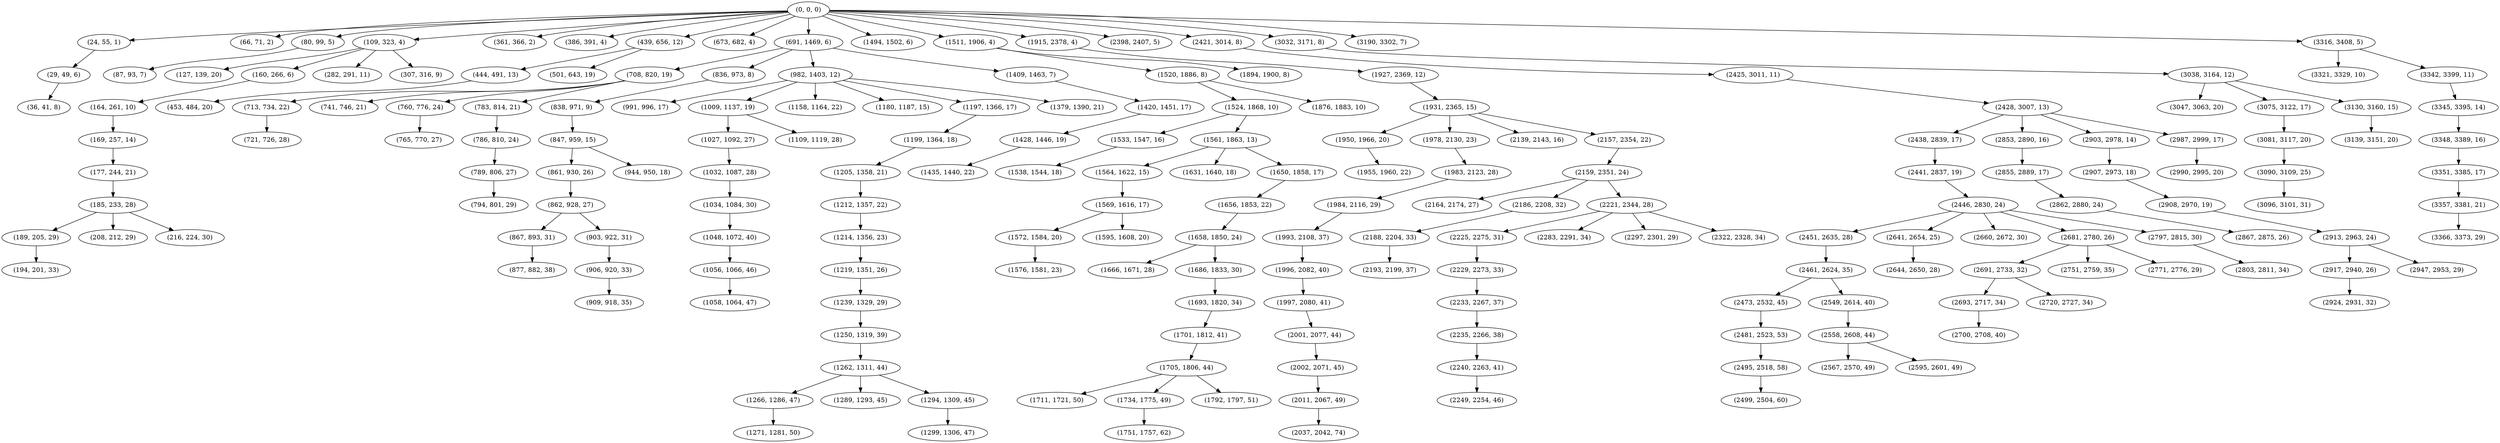 digraph tree {
    "(0, 0, 0)";
    "(24, 55, 1)";
    "(29, 49, 6)";
    "(36, 41, 8)";
    "(66, 71, 2)";
    "(80, 99, 5)";
    "(87, 93, 7)";
    "(109, 323, 4)";
    "(127, 139, 20)";
    "(160, 266, 6)";
    "(164, 261, 10)";
    "(169, 257, 14)";
    "(177, 244, 21)";
    "(185, 233, 28)";
    "(189, 205, 29)";
    "(194, 201, 33)";
    "(208, 212, 29)";
    "(216, 224, 30)";
    "(282, 291, 11)";
    "(307, 316, 9)";
    "(361, 366, 2)";
    "(386, 391, 4)";
    "(439, 656, 12)";
    "(444, 491, 13)";
    "(453, 484, 20)";
    "(501, 643, 19)";
    "(673, 682, 4)";
    "(691, 1469, 6)";
    "(708, 820, 19)";
    "(713, 734, 22)";
    "(721, 726, 28)";
    "(741, 746, 21)";
    "(760, 776, 24)";
    "(765, 770, 27)";
    "(783, 814, 21)";
    "(786, 810, 24)";
    "(789, 806, 27)";
    "(794, 801, 29)";
    "(836, 973, 8)";
    "(838, 971, 9)";
    "(847, 959, 15)";
    "(861, 930, 26)";
    "(862, 928, 27)";
    "(867, 893, 31)";
    "(877, 882, 38)";
    "(903, 922, 31)";
    "(906, 920, 33)";
    "(909, 918, 35)";
    "(944, 950, 18)";
    "(982, 1403, 12)";
    "(991, 996, 17)";
    "(1009, 1137, 19)";
    "(1027, 1092, 27)";
    "(1032, 1087, 28)";
    "(1034, 1084, 30)";
    "(1048, 1072, 40)";
    "(1056, 1066, 46)";
    "(1058, 1064, 47)";
    "(1109, 1119, 28)";
    "(1158, 1164, 22)";
    "(1180, 1187, 15)";
    "(1197, 1366, 17)";
    "(1199, 1364, 18)";
    "(1205, 1358, 21)";
    "(1212, 1357, 22)";
    "(1214, 1356, 23)";
    "(1219, 1351, 26)";
    "(1239, 1329, 29)";
    "(1250, 1319, 39)";
    "(1262, 1311, 44)";
    "(1266, 1286, 47)";
    "(1271, 1281, 50)";
    "(1289, 1293, 45)";
    "(1294, 1309, 45)";
    "(1299, 1306, 47)";
    "(1379, 1390, 21)";
    "(1409, 1463, 7)";
    "(1420, 1451, 17)";
    "(1428, 1446, 19)";
    "(1435, 1440, 22)";
    "(1494, 1502, 6)";
    "(1511, 1906, 4)";
    "(1520, 1886, 8)";
    "(1524, 1868, 10)";
    "(1533, 1547, 16)";
    "(1538, 1544, 18)";
    "(1561, 1863, 13)";
    "(1564, 1622, 15)";
    "(1569, 1616, 17)";
    "(1572, 1584, 20)";
    "(1576, 1581, 23)";
    "(1595, 1608, 20)";
    "(1631, 1640, 18)";
    "(1650, 1858, 17)";
    "(1656, 1853, 22)";
    "(1658, 1850, 24)";
    "(1666, 1671, 28)";
    "(1686, 1833, 30)";
    "(1693, 1820, 34)";
    "(1701, 1812, 41)";
    "(1705, 1806, 44)";
    "(1711, 1721, 50)";
    "(1734, 1775, 49)";
    "(1751, 1757, 62)";
    "(1792, 1797, 51)";
    "(1876, 1883, 10)";
    "(1894, 1900, 8)";
    "(1915, 2378, 4)";
    "(1927, 2369, 12)";
    "(1931, 2365, 15)";
    "(1950, 1966, 20)";
    "(1955, 1960, 22)";
    "(1978, 2130, 23)";
    "(1983, 2123, 28)";
    "(1984, 2116, 29)";
    "(1993, 2108, 37)";
    "(1996, 2082, 40)";
    "(1997, 2080, 41)";
    "(2001, 2077, 44)";
    "(2002, 2071, 45)";
    "(2011, 2067, 49)";
    "(2037, 2042, 74)";
    "(2139, 2143, 16)";
    "(2157, 2354, 22)";
    "(2159, 2351, 24)";
    "(2164, 2174, 27)";
    "(2186, 2208, 32)";
    "(2188, 2204, 33)";
    "(2193, 2199, 37)";
    "(2221, 2344, 28)";
    "(2225, 2275, 31)";
    "(2229, 2273, 33)";
    "(2233, 2267, 37)";
    "(2235, 2266, 38)";
    "(2240, 2263, 41)";
    "(2249, 2254, 46)";
    "(2283, 2291, 34)";
    "(2297, 2301, 29)";
    "(2322, 2328, 34)";
    "(2398, 2407, 5)";
    "(2421, 3014, 8)";
    "(2425, 3011, 11)";
    "(2428, 3007, 13)";
    "(2438, 2839, 17)";
    "(2441, 2837, 19)";
    "(2446, 2830, 24)";
    "(2451, 2635, 28)";
    "(2461, 2624, 35)";
    "(2473, 2532, 45)";
    "(2481, 2523, 53)";
    "(2495, 2518, 58)";
    "(2499, 2504, 60)";
    "(2549, 2614, 40)";
    "(2558, 2608, 44)";
    "(2567, 2570, 49)";
    "(2595, 2601, 49)";
    "(2641, 2654, 25)";
    "(2644, 2650, 28)";
    "(2660, 2672, 30)";
    "(2681, 2780, 26)";
    "(2691, 2733, 32)";
    "(2693, 2717, 34)";
    "(2700, 2708, 40)";
    "(2720, 2727, 34)";
    "(2751, 2759, 35)";
    "(2771, 2776, 29)";
    "(2797, 2815, 30)";
    "(2803, 2811, 34)";
    "(2853, 2890, 16)";
    "(2855, 2889, 17)";
    "(2862, 2880, 24)";
    "(2867, 2875, 26)";
    "(2903, 2978, 14)";
    "(2907, 2973, 18)";
    "(2908, 2970, 19)";
    "(2913, 2963, 24)";
    "(2917, 2940, 26)";
    "(2924, 2931, 32)";
    "(2947, 2953, 29)";
    "(2987, 2999, 17)";
    "(2990, 2995, 20)";
    "(3032, 3171, 8)";
    "(3038, 3164, 12)";
    "(3047, 3063, 20)";
    "(3075, 3122, 17)";
    "(3081, 3117, 20)";
    "(3090, 3109, 25)";
    "(3096, 3101, 31)";
    "(3130, 3160, 15)";
    "(3139, 3151, 20)";
    "(3190, 3302, 7)";
    "(3316, 3408, 5)";
    "(3321, 3329, 10)";
    "(3342, 3399, 11)";
    "(3345, 3395, 14)";
    "(3348, 3389, 16)";
    "(3351, 3385, 17)";
    "(3357, 3381, 21)";
    "(3366, 3373, 29)";
    "(0, 0, 0)" -> "(24, 55, 1)";
    "(0, 0, 0)" -> "(66, 71, 2)";
    "(0, 0, 0)" -> "(80, 99, 5)";
    "(0, 0, 0)" -> "(109, 323, 4)";
    "(0, 0, 0)" -> "(361, 366, 2)";
    "(0, 0, 0)" -> "(386, 391, 4)";
    "(0, 0, 0)" -> "(439, 656, 12)";
    "(0, 0, 0)" -> "(673, 682, 4)";
    "(0, 0, 0)" -> "(691, 1469, 6)";
    "(0, 0, 0)" -> "(1494, 1502, 6)";
    "(0, 0, 0)" -> "(1511, 1906, 4)";
    "(0, 0, 0)" -> "(1915, 2378, 4)";
    "(0, 0, 0)" -> "(2398, 2407, 5)";
    "(0, 0, 0)" -> "(2421, 3014, 8)";
    "(0, 0, 0)" -> "(3032, 3171, 8)";
    "(0, 0, 0)" -> "(3190, 3302, 7)";
    "(0, 0, 0)" -> "(3316, 3408, 5)";
    "(24, 55, 1)" -> "(29, 49, 6)";
    "(29, 49, 6)" -> "(36, 41, 8)";
    "(80, 99, 5)" -> "(87, 93, 7)";
    "(109, 323, 4)" -> "(127, 139, 20)";
    "(109, 323, 4)" -> "(160, 266, 6)";
    "(109, 323, 4)" -> "(282, 291, 11)";
    "(109, 323, 4)" -> "(307, 316, 9)";
    "(160, 266, 6)" -> "(164, 261, 10)";
    "(164, 261, 10)" -> "(169, 257, 14)";
    "(169, 257, 14)" -> "(177, 244, 21)";
    "(177, 244, 21)" -> "(185, 233, 28)";
    "(185, 233, 28)" -> "(189, 205, 29)";
    "(185, 233, 28)" -> "(208, 212, 29)";
    "(185, 233, 28)" -> "(216, 224, 30)";
    "(189, 205, 29)" -> "(194, 201, 33)";
    "(439, 656, 12)" -> "(444, 491, 13)";
    "(439, 656, 12)" -> "(501, 643, 19)";
    "(444, 491, 13)" -> "(453, 484, 20)";
    "(691, 1469, 6)" -> "(708, 820, 19)";
    "(691, 1469, 6)" -> "(836, 973, 8)";
    "(691, 1469, 6)" -> "(982, 1403, 12)";
    "(691, 1469, 6)" -> "(1409, 1463, 7)";
    "(708, 820, 19)" -> "(713, 734, 22)";
    "(708, 820, 19)" -> "(741, 746, 21)";
    "(708, 820, 19)" -> "(760, 776, 24)";
    "(708, 820, 19)" -> "(783, 814, 21)";
    "(713, 734, 22)" -> "(721, 726, 28)";
    "(760, 776, 24)" -> "(765, 770, 27)";
    "(783, 814, 21)" -> "(786, 810, 24)";
    "(786, 810, 24)" -> "(789, 806, 27)";
    "(789, 806, 27)" -> "(794, 801, 29)";
    "(836, 973, 8)" -> "(838, 971, 9)";
    "(838, 971, 9)" -> "(847, 959, 15)";
    "(847, 959, 15)" -> "(861, 930, 26)";
    "(847, 959, 15)" -> "(944, 950, 18)";
    "(861, 930, 26)" -> "(862, 928, 27)";
    "(862, 928, 27)" -> "(867, 893, 31)";
    "(862, 928, 27)" -> "(903, 922, 31)";
    "(867, 893, 31)" -> "(877, 882, 38)";
    "(903, 922, 31)" -> "(906, 920, 33)";
    "(906, 920, 33)" -> "(909, 918, 35)";
    "(982, 1403, 12)" -> "(991, 996, 17)";
    "(982, 1403, 12)" -> "(1009, 1137, 19)";
    "(982, 1403, 12)" -> "(1158, 1164, 22)";
    "(982, 1403, 12)" -> "(1180, 1187, 15)";
    "(982, 1403, 12)" -> "(1197, 1366, 17)";
    "(982, 1403, 12)" -> "(1379, 1390, 21)";
    "(1009, 1137, 19)" -> "(1027, 1092, 27)";
    "(1009, 1137, 19)" -> "(1109, 1119, 28)";
    "(1027, 1092, 27)" -> "(1032, 1087, 28)";
    "(1032, 1087, 28)" -> "(1034, 1084, 30)";
    "(1034, 1084, 30)" -> "(1048, 1072, 40)";
    "(1048, 1072, 40)" -> "(1056, 1066, 46)";
    "(1056, 1066, 46)" -> "(1058, 1064, 47)";
    "(1197, 1366, 17)" -> "(1199, 1364, 18)";
    "(1199, 1364, 18)" -> "(1205, 1358, 21)";
    "(1205, 1358, 21)" -> "(1212, 1357, 22)";
    "(1212, 1357, 22)" -> "(1214, 1356, 23)";
    "(1214, 1356, 23)" -> "(1219, 1351, 26)";
    "(1219, 1351, 26)" -> "(1239, 1329, 29)";
    "(1239, 1329, 29)" -> "(1250, 1319, 39)";
    "(1250, 1319, 39)" -> "(1262, 1311, 44)";
    "(1262, 1311, 44)" -> "(1266, 1286, 47)";
    "(1262, 1311, 44)" -> "(1289, 1293, 45)";
    "(1262, 1311, 44)" -> "(1294, 1309, 45)";
    "(1266, 1286, 47)" -> "(1271, 1281, 50)";
    "(1294, 1309, 45)" -> "(1299, 1306, 47)";
    "(1409, 1463, 7)" -> "(1420, 1451, 17)";
    "(1420, 1451, 17)" -> "(1428, 1446, 19)";
    "(1428, 1446, 19)" -> "(1435, 1440, 22)";
    "(1511, 1906, 4)" -> "(1520, 1886, 8)";
    "(1511, 1906, 4)" -> "(1894, 1900, 8)";
    "(1520, 1886, 8)" -> "(1524, 1868, 10)";
    "(1520, 1886, 8)" -> "(1876, 1883, 10)";
    "(1524, 1868, 10)" -> "(1533, 1547, 16)";
    "(1524, 1868, 10)" -> "(1561, 1863, 13)";
    "(1533, 1547, 16)" -> "(1538, 1544, 18)";
    "(1561, 1863, 13)" -> "(1564, 1622, 15)";
    "(1561, 1863, 13)" -> "(1631, 1640, 18)";
    "(1561, 1863, 13)" -> "(1650, 1858, 17)";
    "(1564, 1622, 15)" -> "(1569, 1616, 17)";
    "(1569, 1616, 17)" -> "(1572, 1584, 20)";
    "(1569, 1616, 17)" -> "(1595, 1608, 20)";
    "(1572, 1584, 20)" -> "(1576, 1581, 23)";
    "(1650, 1858, 17)" -> "(1656, 1853, 22)";
    "(1656, 1853, 22)" -> "(1658, 1850, 24)";
    "(1658, 1850, 24)" -> "(1666, 1671, 28)";
    "(1658, 1850, 24)" -> "(1686, 1833, 30)";
    "(1686, 1833, 30)" -> "(1693, 1820, 34)";
    "(1693, 1820, 34)" -> "(1701, 1812, 41)";
    "(1701, 1812, 41)" -> "(1705, 1806, 44)";
    "(1705, 1806, 44)" -> "(1711, 1721, 50)";
    "(1705, 1806, 44)" -> "(1734, 1775, 49)";
    "(1705, 1806, 44)" -> "(1792, 1797, 51)";
    "(1734, 1775, 49)" -> "(1751, 1757, 62)";
    "(1915, 2378, 4)" -> "(1927, 2369, 12)";
    "(1927, 2369, 12)" -> "(1931, 2365, 15)";
    "(1931, 2365, 15)" -> "(1950, 1966, 20)";
    "(1931, 2365, 15)" -> "(1978, 2130, 23)";
    "(1931, 2365, 15)" -> "(2139, 2143, 16)";
    "(1931, 2365, 15)" -> "(2157, 2354, 22)";
    "(1950, 1966, 20)" -> "(1955, 1960, 22)";
    "(1978, 2130, 23)" -> "(1983, 2123, 28)";
    "(1983, 2123, 28)" -> "(1984, 2116, 29)";
    "(1984, 2116, 29)" -> "(1993, 2108, 37)";
    "(1993, 2108, 37)" -> "(1996, 2082, 40)";
    "(1996, 2082, 40)" -> "(1997, 2080, 41)";
    "(1997, 2080, 41)" -> "(2001, 2077, 44)";
    "(2001, 2077, 44)" -> "(2002, 2071, 45)";
    "(2002, 2071, 45)" -> "(2011, 2067, 49)";
    "(2011, 2067, 49)" -> "(2037, 2042, 74)";
    "(2157, 2354, 22)" -> "(2159, 2351, 24)";
    "(2159, 2351, 24)" -> "(2164, 2174, 27)";
    "(2159, 2351, 24)" -> "(2186, 2208, 32)";
    "(2159, 2351, 24)" -> "(2221, 2344, 28)";
    "(2186, 2208, 32)" -> "(2188, 2204, 33)";
    "(2188, 2204, 33)" -> "(2193, 2199, 37)";
    "(2221, 2344, 28)" -> "(2225, 2275, 31)";
    "(2221, 2344, 28)" -> "(2283, 2291, 34)";
    "(2221, 2344, 28)" -> "(2297, 2301, 29)";
    "(2221, 2344, 28)" -> "(2322, 2328, 34)";
    "(2225, 2275, 31)" -> "(2229, 2273, 33)";
    "(2229, 2273, 33)" -> "(2233, 2267, 37)";
    "(2233, 2267, 37)" -> "(2235, 2266, 38)";
    "(2235, 2266, 38)" -> "(2240, 2263, 41)";
    "(2240, 2263, 41)" -> "(2249, 2254, 46)";
    "(2421, 3014, 8)" -> "(2425, 3011, 11)";
    "(2425, 3011, 11)" -> "(2428, 3007, 13)";
    "(2428, 3007, 13)" -> "(2438, 2839, 17)";
    "(2428, 3007, 13)" -> "(2853, 2890, 16)";
    "(2428, 3007, 13)" -> "(2903, 2978, 14)";
    "(2428, 3007, 13)" -> "(2987, 2999, 17)";
    "(2438, 2839, 17)" -> "(2441, 2837, 19)";
    "(2441, 2837, 19)" -> "(2446, 2830, 24)";
    "(2446, 2830, 24)" -> "(2451, 2635, 28)";
    "(2446, 2830, 24)" -> "(2641, 2654, 25)";
    "(2446, 2830, 24)" -> "(2660, 2672, 30)";
    "(2446, 2830, 24)" -> "(2681, 2780, 26)";
    "(2446, 2830, 24)" -> "(2797, 2815, 30)";
    "(2451, 2635, 28)" -> "(2461, 2624, 35)";
    "(2461, 2624, 35)" -> "(2473, 2532, 45)";
    "(2461, 2624, 35)" -> "(2549, 2614, 40)";
    "(2473, 2532, 45)" -> "(2481, 2523, 53)";
    "(2481, 2523, 53)" -> "(2495, 2518, 58)";
    "(2495, 2518, 58)" -> "(2499, 2504, 60)";
    "(2549, 2614, 40)" -> "(2558, 2608, 44)";
    "(2558, 2608, 44)" -> "(2567, 2570, 49)";
    "(2558, 2608, 44)" -> "(2595, 2601, 49)";
    "(2641, 2654, 25)" -> "(2644, 2650, 28)";
    "(2681, 2780, 26)" -> "(2691, 2733, 32)";
    "(2681, 2780, 26)" -> "(2751, 2759, 35)";
    "(2681, 2780, 26)" -> "(2771, 2776, 29)";
    "(2691, 2733, 32)" -> "(2693, 2717, 34)";
    "(2691, 2733, 32)" -> "(2720, 2727, 34)";
    "(2693, 2717, 34)" -> "(2700, 2708, 40)";
    "(2797, 2815, 30)" -> "(2803, 2811, 34)";
    "(2853, 2890, 16)" -> "(2855, 2889, 17)";
    "(2855, 2889, 17)" -> "(2862, 2880, 24)";
    "(2862, 2880, 24)" -> "(2867, 2875, 26)";
    "(2903, 2978, 14)" -> "(2907, 2973, 18)";
    "(2907, 2973, 18)" -> "(2908, 2970, 19)";
    "(2908, 2970, 19)" -> "(2913, 2963, 24)";
    "(2913, 2963, 24)" -> "(2917, 2940, 26)";
    "(2913, 2963, 24)" -> "(2947, 2953, 29)";
    "(2917, 2940, 26)" -> "(2924, 2931, 32)";
    "(2987, 2999, 17)" -> "(2990, 2995, 20)";
    "(3032, 3171, 8)" -> "(3038, 3164, 12)";
    "(3038, 3164, 12)" -> "(3047, 3063, 20)";
    "(3038, 3164, 12)" -> "(3075, 3122, 17)";
    "(3038, 3164, 12)" -> "(3130, 3160, 15)";
    "(3075, 3122, 17)" -> "(3081, 3117, 20)";
    "(3081, 3117, 20)" -> "(3090, 3109, 25)";
    "(3090, 3109, 25)" -> "(3096, 3101, 31)";
    "(3130, 3160, 15)" -> "(3139, 3151, 20)";
    "(3316, 3408, 5)" -> "(3321, 3329, 10)";
    "(3316, 3408, 5)" -> "(3342, 3399, 11)";
    "(3342, 3399, 11)" -> "(3345, 3395, 14)";
    "(3345, 3395, 14)" -> "(3348, 3389, 16)";
    "(3348, 3389, 16)" -> "(3351, 3385, 17)";
    "(3351, 3385, 17)" -> "(3357, 3381, 21)";
    "(3357, 3381, 21)" -> "(3366, 3373, 29)";
}
